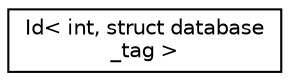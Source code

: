 digraph "Graphical Class Hierarchy"
{
 // LATEX_PDF_SIZE
  edge [fontname="Helvetica",fontsize="10",labelfontname="Helvetica",labelfontsize="10"];
  node [fontname="Helvetica",fontsize="10",shape=record];
  rankdir="LR";
  Node0 [label="Id\< int, struct database\l_tag \>",height=0.2,width=0.4,color="black", fillcolor="white", style="filled",URL="$class_id.html",tooltip=" "];
}
